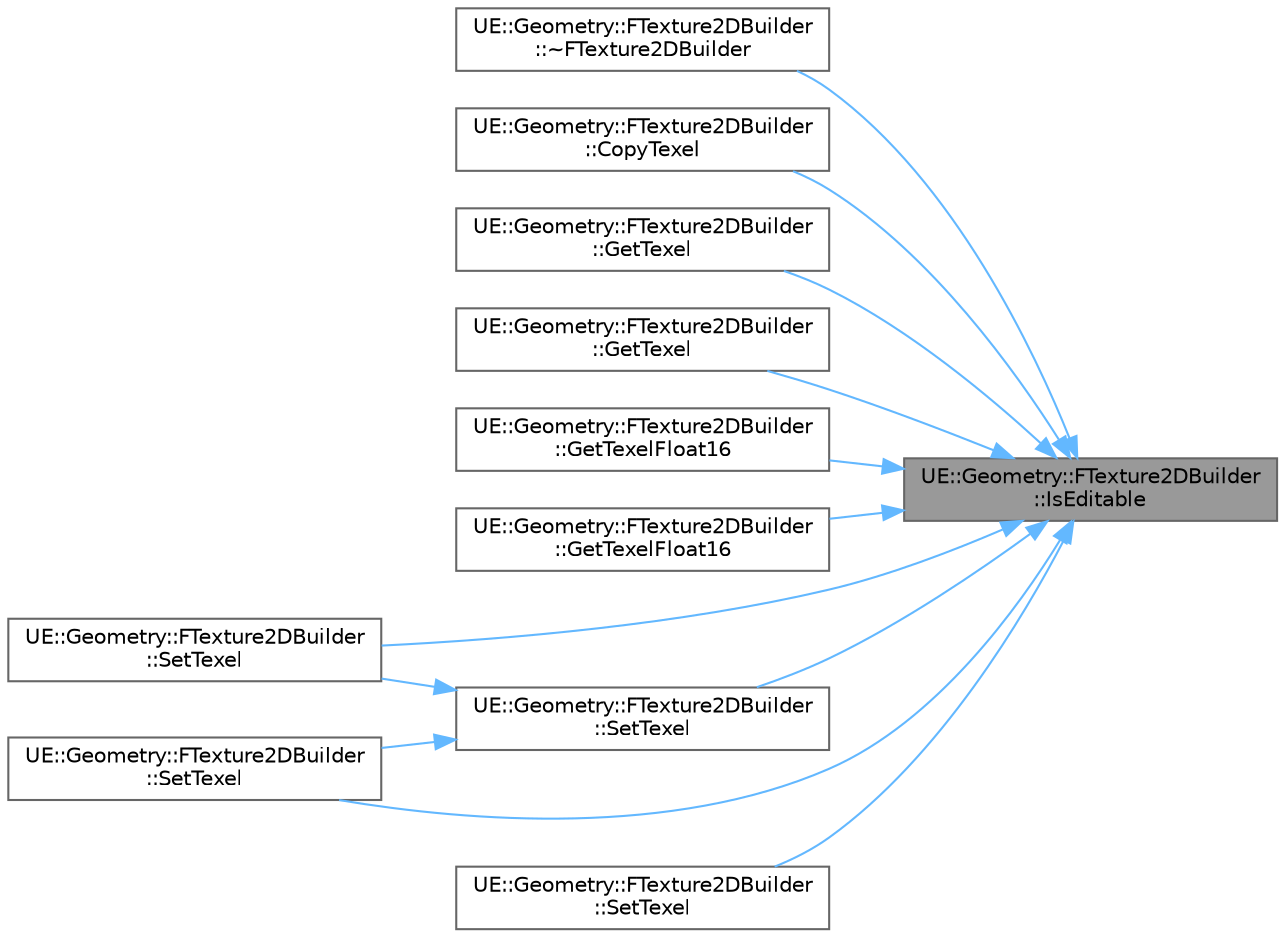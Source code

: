 digraph "UE::Geometry::FTexture2DBuilder::IsEditable"
{
 // INTERACTIVE_SVG=YES
 // LATEX_PDF_SIZE
  bgcolor="transparent";
  edge [fontname=Helvetica,fontsize=10,labelfontname=Helvetica,labelfontsize=10];
  node [fontname=Helvetica,fontsize=10,shape=box,height=0.2,width=0.4];
  rankdir="RL";
  Node1 [id="Node000001",label="UE::Geometry::FTexture2DBuilder\l::IsEditable",height=0.2,width=0.4,color="gray40", fillcolor="grey60", style="filled", fontcolor="black",tooltip=" "];
  Node1 -> Node2 [id="edge1_Node000001_Node000002",dir="back",color="steelblue1",style="solid",tooltip=" "];
  Node2 [id="Node000002",label="UE::Geometry::FTexture2DBuilder\l::~FTexture2DBuilder",height=0.2,width=0.4,color="grey40", fillcolor="white", style="filled",URL="$df/df5/classUE_1_1Geometry_1_1FTexture2DBuilder.html#a14628395f3c027e53931c94e23e5c7bc",tooltip=" "];
  Node1 -> Node3 [id="edge2_Node000001_Node000003",dir="back",color="steelblue1",style="solid",tooltip=" "];
  Node3 [id="Node000003",label="UE::Geometry::FTexture2DBuilder\l::CopyTexel",height=0.2,width=0.4,color="grey40", fillcolor="white", style="filled",URL="$df/df5/classUE_1_1Geometry_1_1FTexture2DBuilder.html#ad06e5daae3ee460896cf724348937f17",tooltip="Copy texel value from one linear index to another."];
  Node1 -> Node4 [id="edge3_Node000001_Node000004",dir="back",color="steelblue1",style="solid",tooltip=" "];
  Node4 [id="Node000004",label="UE::Geometry::FTexture2DBuilder\l::GetTexel",height=0.2,width=0.4,color="grey40", fillcolor="white", style="filled",URL="$df/df5/classUE_1_1Geometry_1_1FTexture2DBuilder.html#aa5f1526e1bc10da83588bfb27e6d918e",tooltip="Get the FColor texel at the given X/Y coordinates."];
  Node1 -> Node5 [id="edge4_Node000001_Node000005",dir="back",color="steelblue1",style="solid",tooltip=" "];
  Node5 [id="Node000005",label="UE::Geometry::FTexture2DBuilder\l::GetTexel",height=0.2,width=0.4,color="grey40", fillcolor="white", style="filled",URL="$df/df5/classUE_1_1Geometry_1_1FTexture2DBuilder.html#a3d420a6d61978963757f221b1b14a44c",tooltip="Get the FColor texel at the given linear index."];
  Node1 -> Node6 [id="edge5_Node000001_Node000006",dir="back",color="steelblue1",style="solid",tooltip=" "];
  Node6 [id="Node000006",label="UE::Geometry::FTexture2DBuilder\l::GetTexelFloat16",height=0.2,width=0.4,color="grey40", fillcolor="white", style="filled",URL="$df/df5/classUE_1_1Geometry_1_1FTexture2DBuilder.html#a4f35291a25afa7c9f77f429cdb63c710",tooltip="Get the FFloat16Color texel at the given X/Y coordinates."];
  Node1 -> Node7 [id="edge6_Node000001_Node000007",dir="back",color="steelblue1",style="solid",tooltip=" "];
  Node7 [id="Node000007",label="UE::Geometry::FTexture2DBuilder\l::GetTexelFloat16",height=0.2,width=0.4,color="grey40", fillcolor="white", style="filled",URL="$df/df5/classUE_1_1Geometry_1_1FTexture2DBuilder.html#ae384ee3a24360cbea05a1a35d699e208",tooltip="Get the FFloat16Color texel at the given linear index."];
  Node1 -> Node8 [id="edge7_Node000001_Node000008",dir="back",color="steelblue1",style="solid",tooltip=" "];
  Node8 [id="Node000008",label="UE::Geometry::FTexture2DBuilder\l::SetTexel",height=0.2,width=0.4,color="grey40", fillcolor="white", style="filled",URL="$df/df5/classUE_1_1Geometry_1_1FTexture2DBuilder.html#a1d19b94ff23650f0c82f01f53a0ebb1f",tooltip="Set the texel at the given X/Y coordinates to the given FColor."];
  Node8 -> Node9 [id="edge8_Node000008_Node000009",dir="back",color="steelblue1",style="solid",tooltip=" "];
  Node9 [id="Node000009",label="UE::Geometry::FTexture2DBuilder\l::SetTexel",height=0.2,width=0.4,color="grey40", fillcolor="white", style="filled",URL="$df/df5/classUE_1_1Geometry_1_1FTexture2DBuilder.html#a6d55b992b5e5ed9e96a875c494d76a99",tooltip="Set the texel at the given linear index to the given FColor."];
  Node8 -> Node10 [id="edge9_Node000008_Node000010",dir="back",color="steelblue1",style="solid",tooltip=" "];
  Node10 [id="Node000010",label="UE::Geometry::FTexture2DBuilder\l::SetTexel",height=0.2,width=0.4,color="grey40", fillcolor="white", style="filled",URL="$df/df5/classUE_1_1Geometry_1_1FTexture2DBuilder.html#a628bfefe8a1ab8c7647fd7c869d61702",tooltip="Set the texel at the given linear index to the given FFloat16Color."];
  Node1 -> Node11 [id="edge10_Node000001_Node000011",dir="back",color="steelblue1",style="solid",tooltip=" "];
  Node11 [id="Node000011",label="UE::Geometry::FTexture2DBuilder\l::SetTexel",height=0.2,width=0.4,color="grey40", fillcolor="white", style="filled",URL="$df/df5/classUE_1_1Geometry_1_1FTexture2DBuilder.html#aeca163e7761784621dbad694cf0aac8b",tooltip="Set the texel at the given X/Y coordinates to the given FFloat16Color."];
  Node1 -> Node9 [id="edge11_Node000001_Node000009",dir="back",color="steelblue1",style="solid",tooltip=" "];
  Node1 -> Node10 [id="edge12_Node000001_Node000010",dir="back",color="steelblue1",style="solid",tooltip=" "];
}
